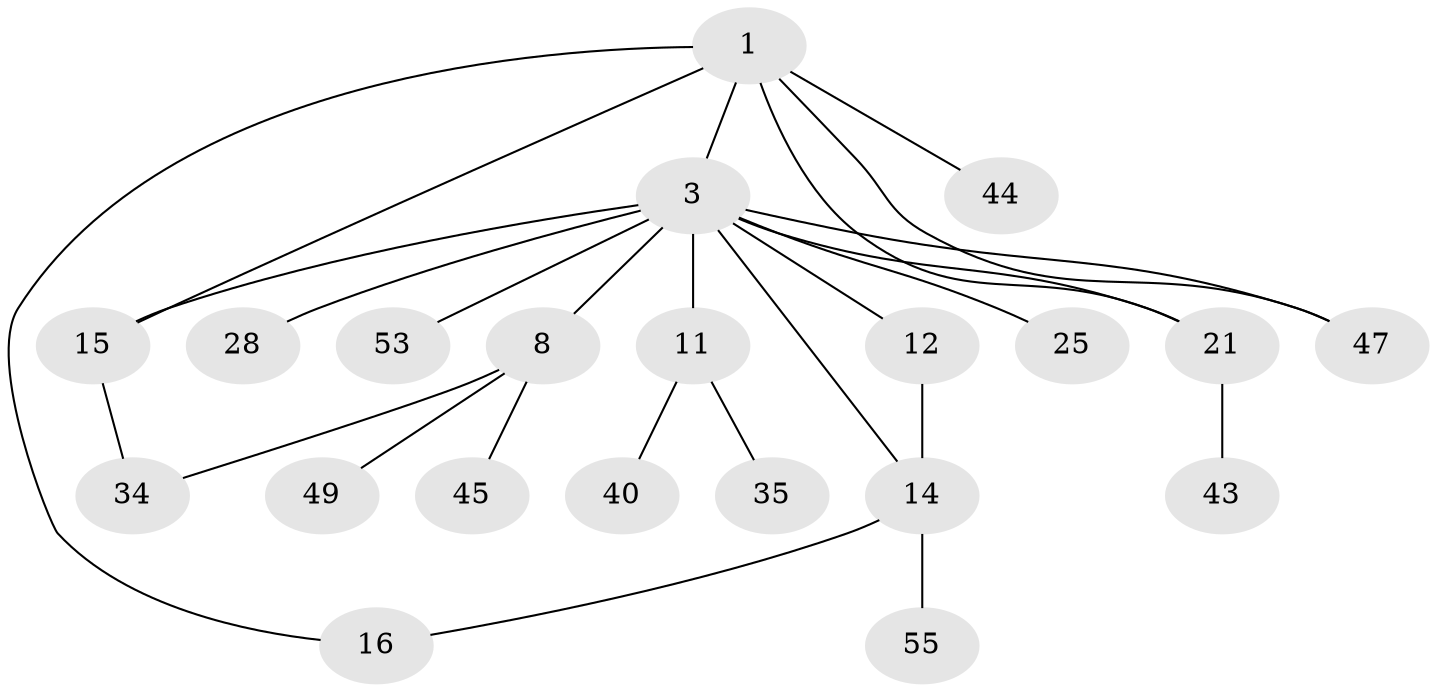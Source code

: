 // original degree distribution, {2: 0.2698412698412698, 4: 0.09523809523809523, 5: 0.07936507936507936, 3: 0.1746031746031746, 1: 0.38095238095238093}
// Generated by graph-tools (version 1.1) at 2025/17/03/04/25 18:17:00]
// undirected, 21 vertices, 26 edges
graph export_dot {
graph [start="1"]
  node [color=gray90,style=filled];
  1 [super="+2+7"];
  3 [super="+5+13+4+6"];
  8 [super="+30"];
  11 [super="+33"];
  12 [super="+46+26+17"];
  14 [super="+18+36+63+22"];
  15 [super="+39+24"];
  16 [super="+19+51+27"];
  21 [super="+23"];
  25 [super="+37+42"];
  28 [super="+32"];
  34 [super="+41"];
  35 [super="+50"];
  40;
  43;
  44;
  45 [super="+52"];
  47;
  49 [super="+54"];
  53;
  55;
  1 -- 3;
  1 -- 44;
  1 -- 47;
  1 -- 16;
  1 -- 15;
  1 -- 21;
  3 -- 25;
  3 -- 11;
  3 -- 28;
  3 -- 53;
  3 -- 14;
  3 -- 8 [weight=2];
  3 -- 15;
  3 -- 21;
  3 -- 12;
  3 -- 47;
  8 -- 49;
  8 -- 34;
  8 -- 45;
  11 -- 40;
  11 -- 35;
  12 -- 14;
  14 -- 16;
  14 -- 55;
  15 -- 34;
  21 -- 43;
}
